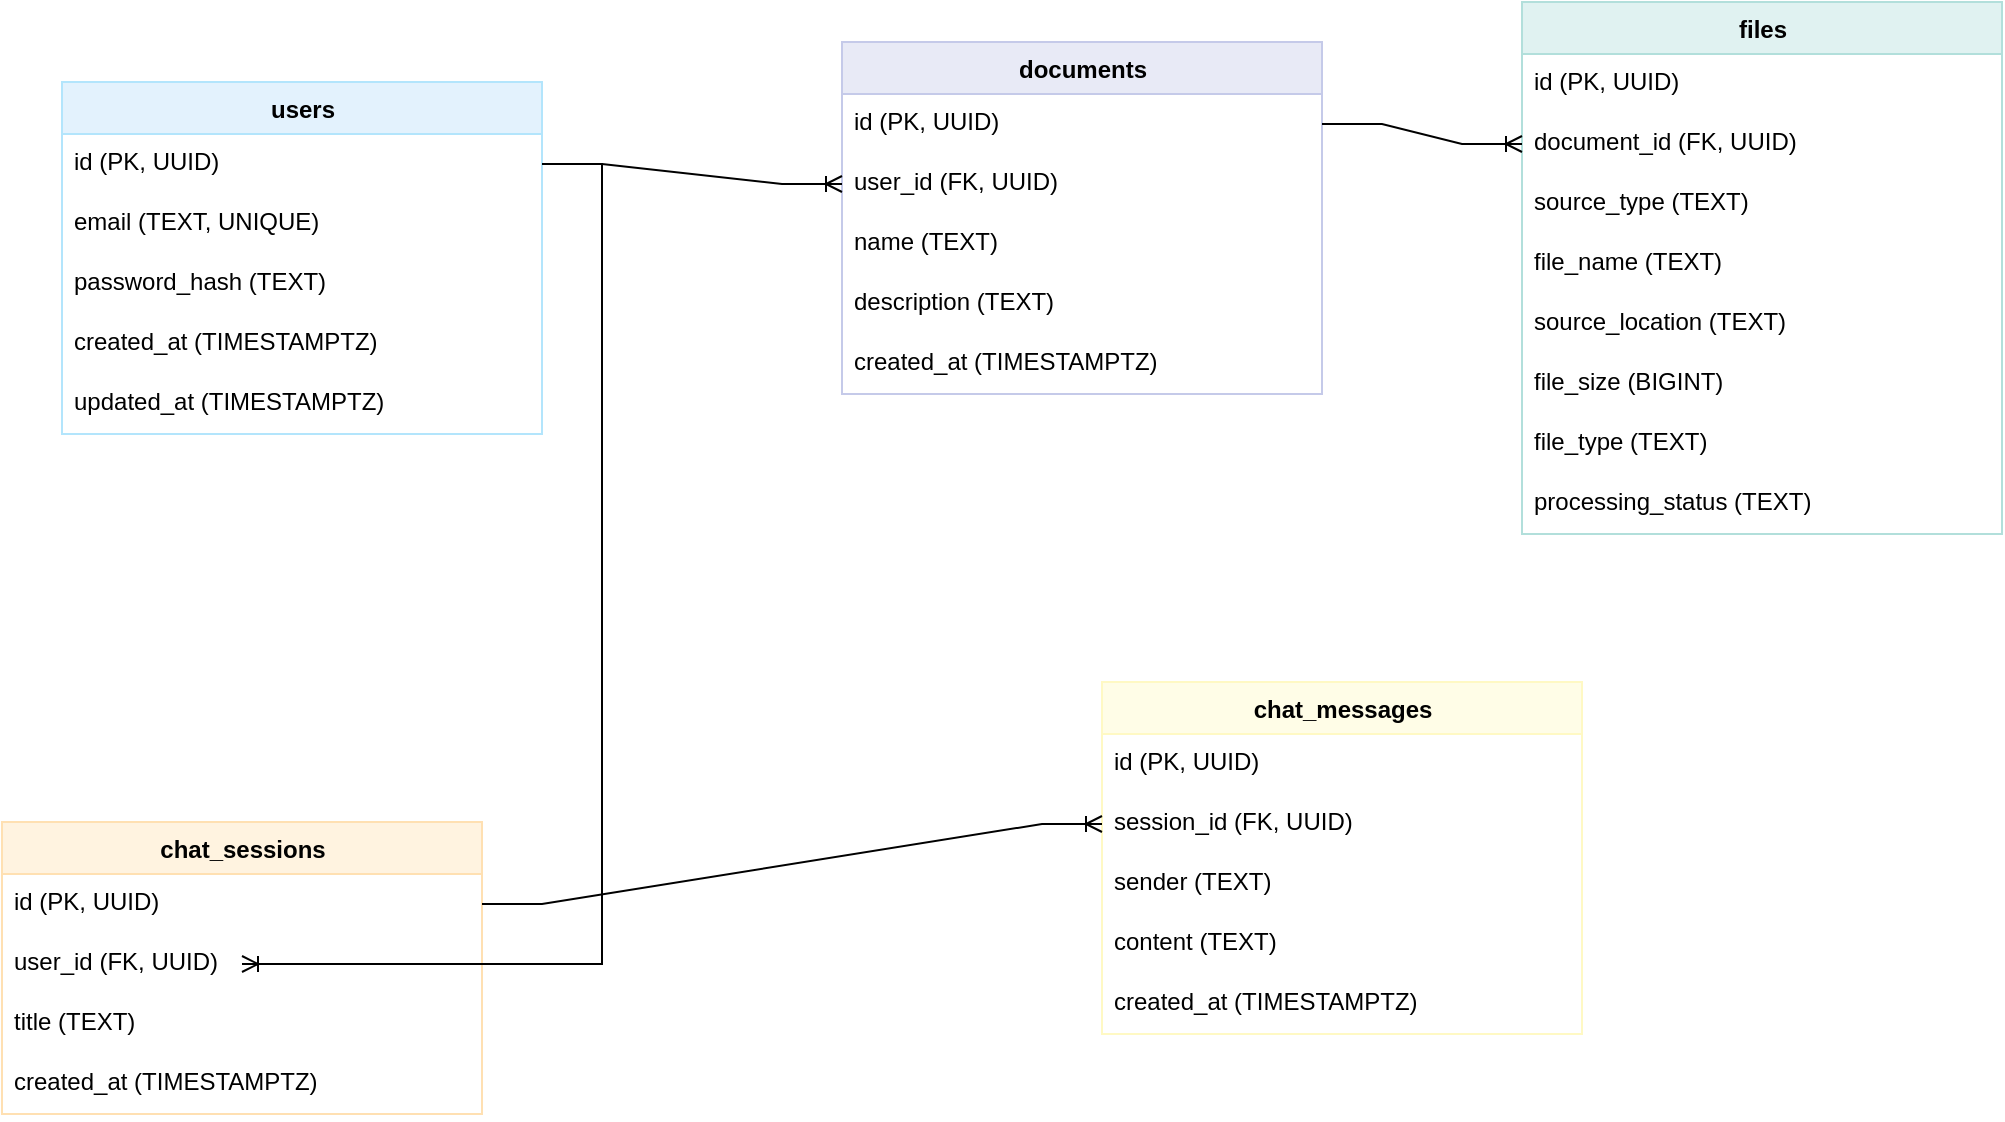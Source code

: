 <mxfile version="27.1.4">
  <diagram name="Database Schema" id="AbCdEfGhIjKlMnOpQrSt">
    <mxGraphModel dx="1426" dy="777" grid="1" gridSize="10" guides="1" tooltips="1" connect="1" arrows="1" fold="1" page="1" pageScale="1" pageWidth="1169" pageHeight="827" math="0" shadow="0">
      <root>
        <mxCell id="0" />
        <mxCell id="1" parent="0" />
        <mxCell id="table-users" value="users" style="swimlane;fontStyle=1;align=center;verticalAlign=top;childLayout=stackLayout;horizontal=1;startSize=26;horizontalStack=0;resizeParent=1;resizeParentMax=0;resizeLast=0;collapsible=1;marginBottom=0;html=1;fillColor=#e3f2fd;strokeColor=#b3e5fc;" parent="1" vertex="1">
          <mxGeometry x="190" y="80" width="240" height="176" as="geometry" />
        </mxCell>
        <mxCell id="user-id" value="id (PK, UUID)" style="text;strokeColor=none;fillColor=none;align=left;verticalAlign=top;spacingLeft=4;spacingRight=4;overflow=hidden;rotatable=0;points=[[0,0.5],[1,0.5]];portConstraint=eastwest;html=1;" parent="table-users" vertex="1">
          <mxGeometry y="26" width="240" height="30" as="geometry" />
        </mxCell>
        <mxCell id="user-email" value="email (TEXT, UNIQUE)" style="text;strokeColor=none;fillColor=none;align=left;verticalAlign=top;spacingLeft=4;spacingRight=4;overflow=hidden;rotatable=0;points=[[0,0.5],[1,0.5]];portConstraint=eastwest;html=1;" parent="table-users" vertex="1">
          <mxGeometry y="56" width="240" height="30" as="geometry" />
        </mxCell>
        <mxCell id="user-password" value="password_hash (TEXT)" style="text;strokeColor=none;fillColor=none;align=left;verticalAlign=top;spacingLeft=4;spacingRight=4;overflow=hidden;rotatable=0;points=[[0,0.5],[1,0.5]];portConstraint=eastwest;html=1;" parent="table-users" vertex="1">
          <mxGeometry y="86" width="240" height="30" as="geometry" />
        </mxCell>
        <mxCell id="user-created" value="created_at (TIMESTAMPTZ)" style="text;strokeColor=none;fillColor=none;align=left;verticalAlign=top;spacingLeft=4;spacingRight=4;overflow=hidden;rotatable=0;points=[[0,0.5],[1,0.5]];portConstraint=eastwest;html=1;" parent="table-users" vertex="1">
          <mxGeometry y="116" width="240" height="30" as="geometry" />
        </mxCell>
        <mxCell id="user-updated" value="updated_at (TIMESTAMPTZ)" style="text;strokeColor=none;fillColor=none;align=left;verticalAlign=top;spacingLeft=4;spacingRight=4;overflow=hidden;rotatable=0;points=[[0,0.5],[1,0.5]];portConstraint=eastwest;html=1;" parent="table-users" vertex="1">
          <mxGeometry y="146" width="240" height="30" as="geometry" />
        </mxCell>
        <mxCell id="table-documents" value="documents" style="swimlane;fontStyle=1;align=center;verticalAlign=top;childLayout=stackLayout;horizontal=1;startSize=26;horizontalStack=0;resizeParent=1;resizeParentMax=0;resizeLast=0;collapsible=1;marginBottom=0;html=1;fillColor=#e8eaf6;strokeColor=#c5cae9;" parent="1" vertex="1">
          <mxGeometry x="580" y="60" width="240" height="176" as="geometry" />
        </mxCell>
        <mxCell id="doc-id" value="id (PK, UUID)" style="text;strokeColor=none;fillColor=none;align=left;verticalAlign=top;spacingLeft=4;spacingRight=4;overflow=hidden;rotatable=0;points=[[0,0.5],[1,0.5]];portConstraint=eastwest;html=1;" parent="table-documents" vertex="1">
          <mxGeometry y="26" width="240" height="30" as="geometry" />
        </mxCell>
        <mxCell id="doc-user-id" value="user_id (FK, UUID)" style="text;strokeColor=none;fillColor=none;align=left;verticalAlign=top;spacingLeft=4;spacingRight=4;overflow=hidden;rotatable=0;points=[[0,0.5],[1,0.5]];portConstraint=eastwest;html=1;" parent="table-documents" vertex="1">
          <mxGeometry y="56" width="240" height="30" as="geometry" />
        </mxCell>
        <mxCell id="doc-name" value="name (TEXT)" style="text;strokeColor=none;fillColor=none;align=left;verticalAlign=top;spacingLeft=4;spacingRight=4;overflow=hidden;rotatable=0;points=[[0,0.5],[1,0.5]];portConstraint=eastwest;html=1;" parent="table-documents" vertex="1">
          <mxGeometry y="86" width="240" height="30" as="geometry" />
        </mxCell>
        <mxCell id="doc-desc" value="description (TEXT)" style="text;strokeColor=none;fillColor=none;align=left;verticalAlign=top;spacingLeft=4;spacingRight=4;overflow=hidden;rotatable=0;points=[[0,0.5],[1,0.5]];portConstraint=eastwest;html=1;" parent="table-documents" vertex="1">
          <mxGeometry y="116" width="240" height="30" as="geometry" />
        </mxCell>
        <mxCell id="doc-created" value="created_at (TIMESTAMPTZ)" style="text;strokeColor=none;fillColor=none;align=left;verticalAlign=top;spacingLeft=4;spacingRight=4;overflow=hidden;rotatable=0;points=[[0,0.5],[1,0.5]];portConstraint=eastwest;html=1;" parent="table-documents" vertex="1">
          <mxGeometry y="146" width="240" height="30" as="geometry" />
        </mxCell>
        <mxCell id="table-files" value="files" style="swimlane;fontStyle=1;align=center;verticalAlign=top;childLayout=stackLayout;horizontal=1;startSize=26;horizontalStack=0;resizeParent=1;resizeParentMax=0;resizeLast=0;collapsible=1;marginBottom=0;html=1;fillColor=#e0f2f1;strokeColor=#b2dfdb;" parent="1" vertex="1">
          <mxGeometry x="920" y="40" width="240" height="266" as="geometry" />
        </mxCell>
        <mxCell id="file-id" value="id (PK, UUID)" style="text;strokeColor=none;fillColor=none;align=left;verticalAlign=top;spacingLeft=4;spacingRight=4;overflow=hidden;rotatable=0;points=[[0,0.5],[1,0.5]];portConstraint=eastwest;html=1;" parent="table-files" vertex="1">
          <mxGeometry y="26" width="240" height="30" as="geometry" />
        </mxCell>
        <mxCell id="file-doc-id" value="document_id (FK, UUID)" style="text;strokeColor=none;fillColor=none;align=left;verticalAlign=top;spacingLeft=4;spacingRight=4;overflow=hidden;rotatable=0;points=[[0,0.5],[1,0.5]];portConstraint=eastwest;html=1;" parent="table-files" vertex="1">
          <mxGeometry y="56" width="240" height="30" as="geometry" />
        </mxCell>
        <mxCell id="file-source-type" value="source_type (TEXT)" style="text;strokeColor=none;fillColor=none;align=left;verticalAlign=top;spacingLeft=4;spacingRight=4;overflow=hidden;rotatable=0;points=[[0,0.5],[1,0.5]];portConstraint=eastwest;html=1;" parent="table-files" vertex="1">
          <mxGeometry y="86" width="240" height="30" as="geometry" />
        </mxCell>
        <mxCell id="file-name" value="file_name (TEXT)" style="text;strokeColor=none;fillColor=none;align=left;verticalAlign=top;spacingLeft=4;spacingRight=4;overflow=hidden;rotatable=0;points=[[0,0.5],[1,0.5]];portConstraint=eastwest;html=1;" parent="table-files" vertex="1">
          <mxGeometry y="116" width="240" height="30" as="geometry" />
        </mxCell>
        <mxCell id="file-path" value="source_location (TEXT)" style="text;strokeColor=none;fillColor=none;align=left;verticalAlign=top;spacingLeft=4;spacingRight=4;overflow=hidden;rotatable=0;points=[[0,0.5],[1,0.5]];portConstraint=eastwest;html=1;" parent="table-files" vertex="1">
          <mxGeometry y="146" width="240" height="30" as="geometry" />
        </mxCell>
        <mxCell id="file-size" value="file_size (BIGINT)" style="text;strokeColor=none;fillColor=none;align=left;verticalAlign=top;spacingLeft=4;spacingRight=4;overflow=hidden;rotatable=0;points=[[0,0.5],[1,0.5]];portConstraint=eastwest;html=1;" parent="table-files" vertex="1">
          <mxGeometry y="176" width="240" height="30" as="geometry" />
        </mxCell>
        <mxCell id="file-type" value="file_type (TEXT)" style="text;strokeColor=none;fillColor=none;align=left;verticalAlign=top;spacingLeft=4;spacingRight=4;overflow=hidden;rotatable=0;points=[[0,0.5],[1,0.5]];portConstraint=eastwest;html=1;" parent="table-files" vertex="1">
          <mxGeometry y="206" width="240" height="30" as="geometry" />
        </mxCell>
        <mxCell id="file-status" value="processing_status (TEXT)" style="text;strokeColor=none;fillColor=none;align=left;verticalAlign=top;spacingLeft=4;spacingRight=4;overflow=hidden;rotatable=0;points=[[0,0.5],[1,0.5]];portConstraint=eastwest;html=1;" parent="table-files" vertex="1">
          <mxGeometry y="236" width="240" height="30" as="geometry" />
        </mxCell>
        <mxCell id="rel-user-doc" value="" style="edgeStyle=entityRelationEdgeStyle;endArrow=ERoneToMany;html=1;rounded=0;entryX=0;entryY=0.5;entryDx=0;entryDy=0;" parent="1" source="user-id" target="doc-user-id" edge="1">
          <mxGeometry width="100" height="100" relative="1" as="geometry">
            <mxPoint x="280" y="86" as="sourcePoint" />
            <mxPoint x="320" y="86" as="targetPoint" />
          </mxGeometry>
        </mxCell>
        <mxCell id="rel-doc-file" value="" style="edgeStyle=entityRelationEdgeStyle;endArrow=ERoneToMany;html=1;rounded=0;entryX=0;entryY=0.5;entryDx=0;entryDy=0;" parent="1" source="doc-id" target="file-doc-id" edge="1">
          <mxGeometry width="100" height="100" relative="1" as="geometry">
            <mxPoint x="560" y="86" as="sourcePoint" />
            <mxPoint x="600" y="86" as="targetPoint" />
          </mxGeometry>
        </mxCell>
        <mxCell id="table-chat-sessions" value="chat_sessions" style="swimlane;fontStyle=1;align=center;verticalAlign=top;childLayout=stackLayout;horizontal=1;startSize=26;horizontalStack=0;resizeParent=1;resizeParentMax=0;resizeLast=0;collapsible=1;marginBottom=0;html=1;fillColor=#fff3e0;strokeColor=#ffe0b2;" parent="1" vertex="1">
          <mxGeometry x="160" y="450" width="240" height="146" as="geometry" />
        </mxCell>
        <mxCell id="session-id" value="id (PK, UUID)" style="text;strokeColor=none;fillColor=none;align=left;verticalAlign=top;spacingLeft=4;spacingRight=4;overflow=hidden;rotatable=0;points=[[0,0.5],[1,0.5]];portConstraint=eastwest;html=1;" parent="table-chat-sessions" vertex="1">
          <mxGeometry y="26" width="240" height="30" as="geometry" />
        </mxCell>
        <mxCell id="session-user-id" value="user_id (FK, UUID)" style="text;strokeColor=none;fillColor=none;align=left;verticalAlign=top;spacingLeft=4;spacingRight=4;overflow=hidden;rotatable=0;points=[[0,0.5],[1,0.5]];portConstraint=eastwest;html=1;" parent="table-chat-sessions" vertex="1">
          <mxGeometry y="56" width="240" height="30" as="geometry" />
        </mxCell>
        <mxCell id="session-title" value="title (TEXT)" style="text;strokeColor=none;fillColor=none;align=left;verticalAlign=top;spacingLeft=4;spacingRight=4;overflow=hidden;rotatable=0;points=[[0,0.5],[1,0.5]];portConstraint=eastwest;html=1;" parent="table-chat-sessions" vertex="1">
          <mxGeometry y="86" width="240" height="30" as="geometry" />
        </mxCell>
        <mxCell id="session-created" value="created_at (TIMESTAMPTZ)" style="text;strokeColor=none;fillColor=none;align=left;verticalAlign=top;spacingLeft=4;spacingRight=4;overflow=hidden;rotatable=0;points=[[0,0.5],[1,0.5]];portConstraint=eastwest;html=1;" parent="table-chat-sessions" vertex="1">
          <mxGeometry y="116" width="240" height="30" as="geometry" />
        </mxCell>
        <mxCell id="table-chat-messages" value="chat_messages" style="swimlane;fontStyle=1;align=center;verticalAlign=top;childLayout=stackLayout;horizontal=1;startSize=26;horizontalStack=0;resizeParent=1;resizeParentMax=0;resizeLast=0;collapsible=1;marginBottom=0;html=1;fillColor=#fffde7;strokeColor=#fff9c4;" parent="1" vertex="1">
          <mxGeometry x="710" y="380" width="240" height="176" as="geometry" />
        </mxCell>
        <mxCell id="message-id" value="id (PK, UUID)" style="text;strokeColor=none;fillColor=none;align=left;verticalAlign=top;spacingLeft=4;spacingRight=4;overflow=hidden;rotatable=0;points=[[0,0.5],[1,0.5]];portConstraint=eastwest;html=1;" parent="table-chat-messages" vertex="1">
          <mxGeometry y="26" width="240" height="30" as="geometry" />
        </mxCell>
        <mxCell id="message-session-id" value="session_id (FK, UUID)" style="text;strokeColor=none;fillColor=none;align=left;verticalAlign=top;spacingLeft=4;spacingRight=4;overflow=hidden;rotatable=0;points=[[0,0.5],[1,0.5]];portConstraint=eastwest;html=1;" parent="table-chat-messages" vertex="1">
          <mxGeometry y="56" width="240" height="30" as="geometry" />
        </mxCell>
        <mxCell id="message-sender" value="sender (TEXT)" style="text;strokeColor=none;fillColor=none;align=left;verticalAlign=top;spacingLeft=4;spacingRight=4;overflow=hidden;rotatable=0;points=[[0,0.5],[1,0.5]];portConstraint=eastwest;html=1;" parent="table-chat-messages" vertex="1">
          <mxGeometry y="86" width="240" height="30" as="geometry" />
        </mxCell>
        <mxCell id="message-content" value="content (TEXT)" style="text;strokeColor=none;fillColor=none;align=left;verticalAlign=top;spacingLeft=4;spacingRight=4;overflow=hidden;rotatable=0;points=[[0,0.5],[1,0.5]];portConstraint=eastwest;html=1;" parent="table-chat-messages" vertex="1">
          <mxGeometry y="116" width="240" height="30" as="geometry" />
        </mxCell>
        <mxCell id="message-created" value="created_at (TIMESTAMPTZ)" style="text;strokeColor=none;fillColor=none;align=left;verticalAlign=top;spacingLeft=4;spacingRight=4;overflow=hidden;rotatable=0;points=[[0,0.5],[1,0.5]];portConstraint=eastwest;html=1;" parent="table-chat-messages" vertex="1">
          <mxGeometry y="146" width="240" height="30" as="geometry" />
        </mxCell>
        <mxCell id="rel-user-session" value="" style="edgeStyle=entityRelationEdgeStyle;endArrow=ERoneToMany;html=1;rounded=0;entryY=0.5;entryDx=0;entryDy=0;entryX=0.5;entryPerimeter=0;" parent="1" source="user-id" target="session-user-id" edge="1">
          <mxGeometry width="100" height="100" relative="1" as="geometry">
            <mxPoint x="160" y="240" as="sourcePoint" />
            <mxPoint x="160" y="380" as="targetPoint" />
          </mxGeometry>
        </mxCell>
        <mxCell id="rel-session-message" value="" style="edgeStyle=entityRelationEdgeStyle;endArrow=ERoneToMany;html=1;rounded=0;entryX=0;entryY=0.5;entryDx=0;entryDy=0;" parent="1" source="session-id" target="message-session-id" edge="1">
          <mxGeometry width="100" height="100" relative="1" as="geometry">
            <mxPoint x="280" y="423" as="sourcePoint" />
            <mxPoint x="320" y="423" as="targetPoint" />
          </mxGeometry>
        </mxCell>
      </root>
    </mxGraphModel>
  </diagram>
</mxfile>
